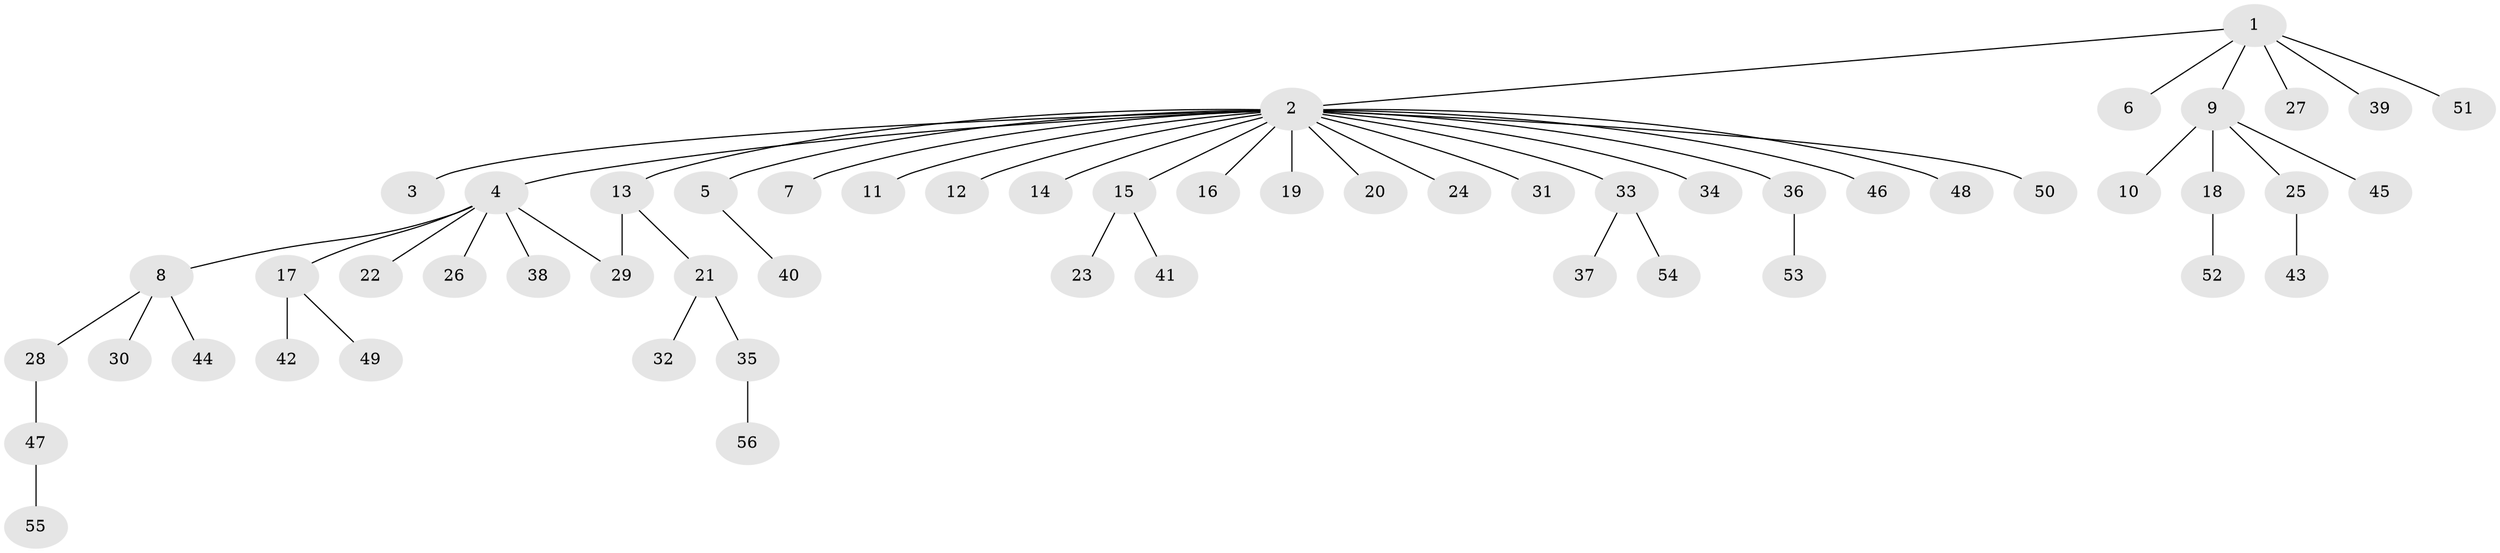 // Generated by graph-tools (version 1.1) at 2025/14/03/09/25 04:14:46]
// undirected, 56 vertices, 56 edges
graph export_dot {
graph [start="1"]
  node [color=gray90,style=filled];
  1;
  2;
  3;
  4;
  5;
  6;
  7;
  8;
  9;
  10;
  11;
  12;
  13;
  14;
  15;
  16;
  17;
  18;
  19;
  20;
  21;
  22;
  23;
  24;
  25;
  26;
  27;
  28;
  29;
  30;
  31;
  32;
  33;
  34;
  35;
  36;
  37;
  38;
  39;
  40;
  41;
  42;
  43;
  44;
  45;
  46;
  47;
  48;
  49;
  50;
  51;
  52;
  53;
  54;
  55;
  56;
  1 -- 2;
  1 -- 6;
  1 -- 9;
  1 -- 27;
  1 -- 39;
  1 -- 51;
  2 -- 3;
  2 -- 4;
  2 -- 5;
  2 -- 7;
  2 -- 11;
  2 -- 12;
  2 -- 13;
  2 -- 14;
  2 -- 15;
  2 -- 16;
  2 -- 19;
  2 -- 20;
  2 -- 24;
  2 -- 31;
  2 -- 33;
  2 -- 34;
  2 -- 36;
  2 -- 46;
  2 -- 48;
  2 -- 50;
  4 -- 8;
  4 -- 17;
  4 -- 22;
  4 -- 26;
  4 -- 29;
  4 -- 38;
  5 -- 40;
  8 -- 28;
  8 -- 30;
  8 -- 44;
  9 -- 10;
  9 -- 18;
  9 -- 25;
  9 -- 45;
  13 -- 21;
  13 -- 29;
  15 -- 23;
  15 -- 41;
  17 -- 42;
  17 -- 49;
  18 -- 52;
  21 -- 32;
  21 -- 35;
  25 -- 43;
  28 -- 47;
  33 -- 37;
  33 -- 54;
  35 -- 56;
  36 -- 53;
  47 -- 55;
}
